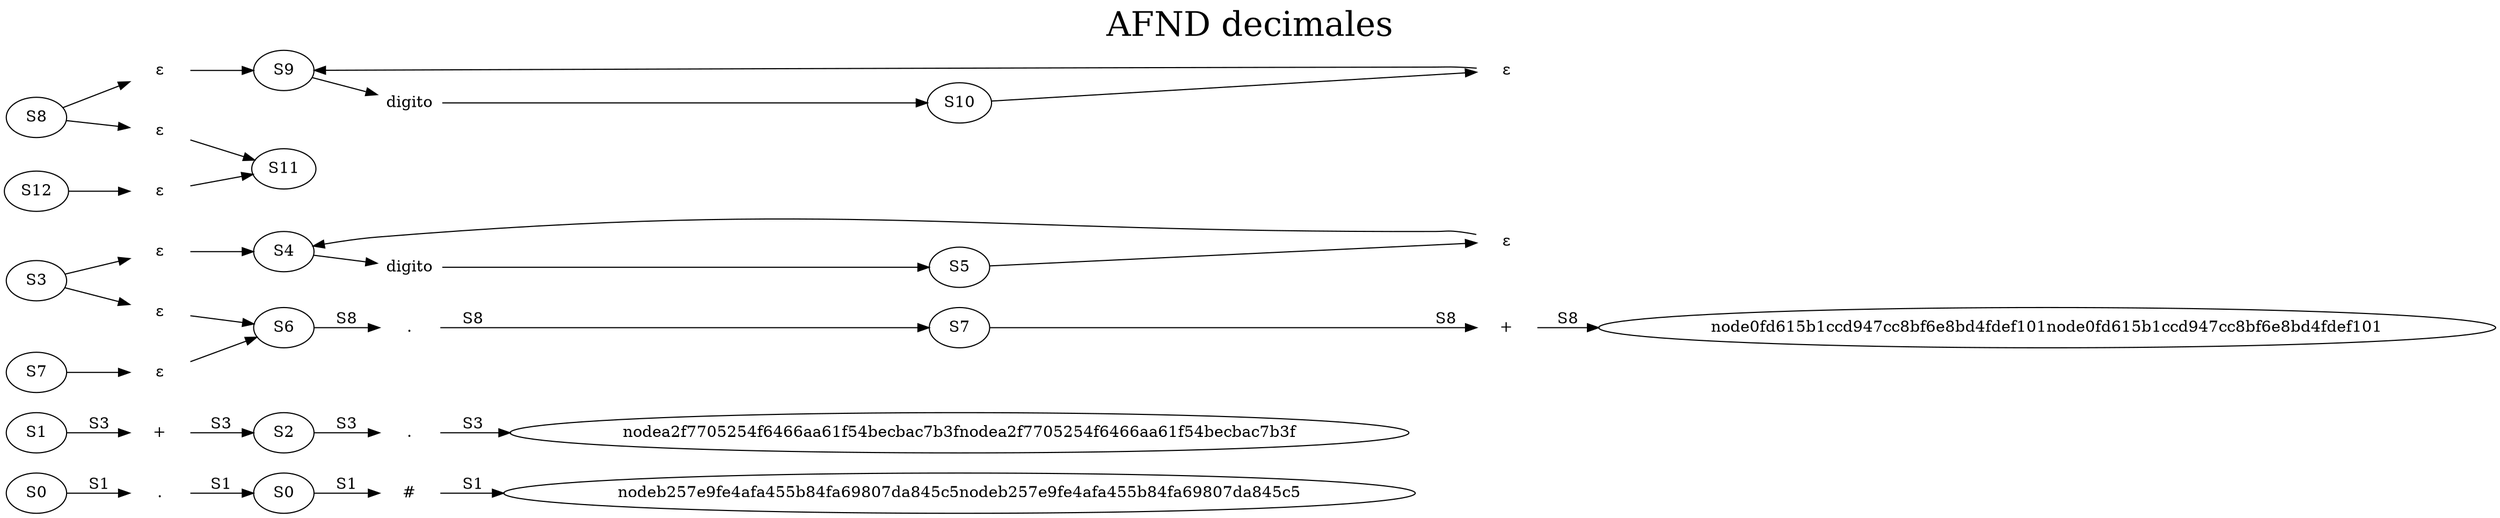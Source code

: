digraph G{
 graph [dpi=1000];
 label=<AFND decimales>
 labelloc = t;
 fontsize = 30; rankdir=LR;

nodedf97fcfd74764e888ad3d8d23eb99652[label="S0"]

nodeb257e9fe4afa455b84fa69807da845c5[label="S1"]

node9f68a55939824c1c9fb8d3fc4d88f798[label="." shape="none"]

nodefd828ce9743f49408f457a27304371a9[label="#" shape="none"]

node935982c5f1104085925d701421ee190f[label="S0"]

nodedf97fcfd74764e888ad3d8d23eb99652 -> node9f68a55939824c1c9fb8d3fc4d88f798 -> node935982c5f1104085925d701421ee190f -> nodefd828ce9743f49408f457a27304371a9 -> nodeb257e9fe4afa455b84fa69807da845c5nodeb257e9fe4afa455b84fa69807da845c5[label="S1"]

nodea2f7705254f6466aa61f54becbac7b3f[label="S3"]

noded1fa0751b018431baa3223313743e211[label="+" shape="none"]

node5d5cd6678dcb4696b049dbf54c48a42a[label="." shape="none"]

node683cbd4c42254f70bcb684ad77df0092[label="S2"]

nodeb257e9fe4afa455b84fa69807da845c5 -> noded1fa0751b018431baa3223313743e211 -> node683cbd4c42254f70bcb684ad77df0092 -> node5d5cd6678dcb4696b049dbf54c48a42a -> nodea2f7705254f6466aa61f54becbac7b3fnodea2f7705254f6466aa61f54becbac7b3f[label="S3"]

node5181be7cb3ac4a2aba350578ef429481[label="S6"]

node50d4b1092f64490b924e18f55a33da96[label="ε" shape="none"]

nodee8a3f1ed3c564c728d681f6d0444db07[label="ε" shape="none"]

noded08799e6727146c4a3cd27d6ba826007[label="ε" shape="none"]

node202d617dac014d2d9cd294501b4c7100[label="ε" shape="none"]

nodef4e949e68b6f414b93d44d87e2cd7b35[label="digito" shape="none"]

nodef50bc4094fb34a93bf86924dbc7e5dc2[label="S4"]

node2a858221df7945b4bdf7707e76c777b7[label="S5"]

nodea2f7705254f6466aa61f54becbac7b3f -> node50d4b1092f64490b924e18f55a33da96 -> nodef50bc4094fb34a93bf86924dbc7e5dc2 -> nodef4e949e68b6f414b93d44d87e2cd7b35 -> node2a858221df7945b4bdf7707e76c777b7 -> nodee8a3f1ed3c564c728d681f6d0444db07 -> nodef50bc4094fb34a93bf86924dbc7e5dc2;
nodea2f7705254f6466aa61f54becbac7b3f -> noded08799e6727146c4a3cd27d6ba826007 -> node5181be7cb3ac4a2aba350578ef429481;
S7 -> node202d617dac014d2d9cd294501b4c7100 -> node5181be7cb3ac4a2aba350578ef429481;
node5181be7cb3ac4a2aba350578ef429481[label="S6"]

node0fd615b1ccd947cc8bf6e8bd4fdef101[label="S8"]

nodeff34da9da70f4eef9e61333ff437d430[label="." shape="none"]

node0704e6cb5dd84ce0b823efc090c01460[label="+" shape="none"]

nodedac702e8641248afaed84beacd234957[label="S7"]

node5181be7cb3ac4a2aba350578ef429481 -> nodeff34da9da70f4eef9e61333ff437d430 -> nodedac702e8641248afaed84beacd234957 -> node0704e6cb5dd84ce0b823efc090c01460 -> node0fd615b1ccd947cc8bf6e8bd4fdef101node0fd615b1ccd947cc8bf6e8bd4fdef101[label="S8"]

nodecfc333b0957f45beae31de724bdfd1bd[label="S11"]

nodeabd938ad6558427ab92c01584cf85daf[label="ε" shape="none"]

node2445323082af4ae59de3bf2525bc821d[label="ε" shape="none"]

node9f41664d898f40a798fa74aa7bed58b1[label="ε" shape="none"]

nodea389af1bbb0241809d4a8b7522b1cff9[label="ε" shape="none"]

nodea27687fed7924d81aa8a960b7454e292[label="digito" shape="none"]

node7efddee447f44be1a82ac6f10498ee1d[label="S9"]

node08486090aa99472c8b2bc1e2c1cdf23f[label="S10"]

node0fd615b1ccd947cc8bf6e8bd4fdef101 -> nodeabd938ad6558427ab92c01584cf85daf -> node7efddee447f44be1a82ac6f10498ee1d -> nodea27687fed7924d81aa8a960b7454e292 -> node08486090aa99472c8b2bc1e2c1cdf23f -> node2445323082af4ae59de3bf2525bc821d -> node7efddee447f44be1a82ac6f10498ee1d;
node0fd615b1ccd947cc8bf6e8bd4fdef101 -> node9f41664d898f40a798fa74aa7bed58b1 -> nodecfc333b0957f45beae31de724bdfd1bd;
S12 -> nodea389af1bbb0241809d4a8b7522b1cff9 -> nodecfc333b0957f45beae31de724bdfd1bd;
}